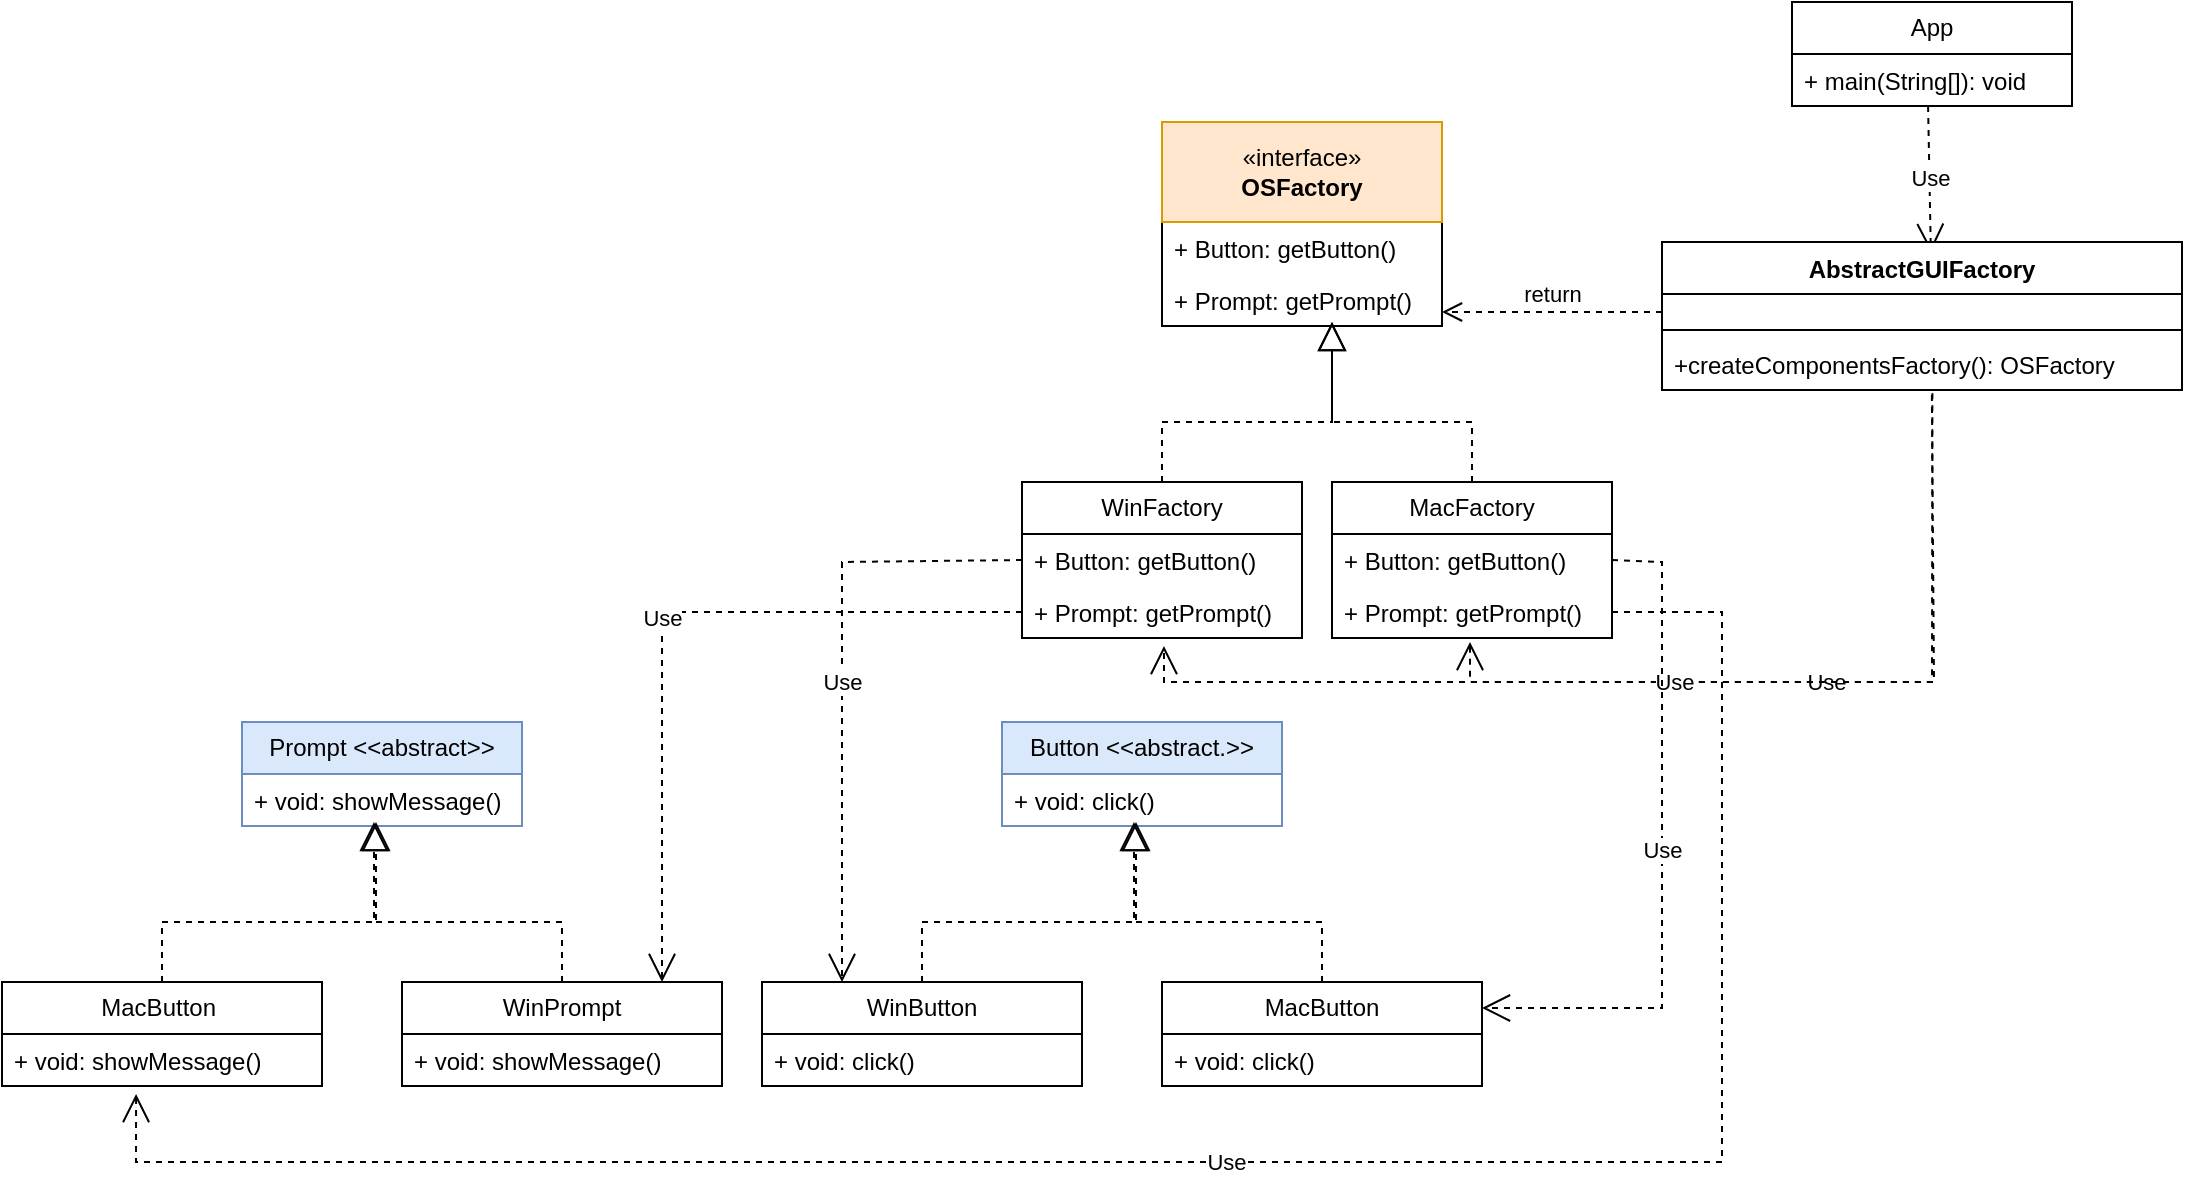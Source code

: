 <mxfile version="20.7.4" type="device"><diagram name="Page-1" id="jGygePheZqqBnLJ1B_Er"><mxGraphModel dx="2179" dy="782" grid="1" gridSize="10" guides="1" tooltips="1" connect="1" arrows="1" fold="1" page="1" pageScale="1" pageWidth="850" pageHeight="1100" math="0" shadow="0"><root><mxCell id="0"/><mxCell id="1" parent="0"/><mxCell id="cGh4wOi-mQ3zKN7JU2AD-2" value="WinFactory" style="swimlane;fontStyle=0;childLayout=stackLayout;horizontal=1;startSize=26;fillColor=none;horizontalStack=0;resizeParent=1;resizeParentMax=0;resizeLast=0;collapsible=1;marginBottom=0;whiteSpace=wrap;html=1;" parent="1" vertex="1"><mxGeometry x="200" y="260" width="140" height="78" as="geometry"/></mxCell><mxCell id="cGh4wOi-mQ3zKN7JU2AD-3" value="+ Button: getButton()" style="text;strokeColor=none;fillColor=none;align=left;verticalAlign=top;spacingLeft=4;spacingRight=4;overflow=hidden;rotatable=0;points=[[0,0.5],[1,0.5]];portConstraint=eastwest;whiteSpace=wrap;html=1;" parent="cGh4wOi-mQ3zKN7JU2AD-2" vertex="1"><mxGeometry y="26" width="140" height="26" as="geometry"/></mxCell><mxCell id="cGh4wOi-mQ3zKN7JU2AD-4" value="+ Prompt: getPrompt()" style="text;strokeColor=none;fillColor=none;align=left;verticalAlign=top;spacingLeft=4;spacingRight=4;overflow=hidden;rotatable=0;points=[[0,0.5],[1,0.5]];portConstraint=eastwest;whiteSpace=wrap;html=1;" parent="cGh4wOi-mQ3zKN7JU2AD-2" vertex="1"><mxGeometry y="52" width="140" height="26" as="geometry"/></mxCell><mxCell id="cGh4wOi-mQ3zKN7JU2AD-6" value="MacFactory" style="swimlane;fontStyle=0;childLayout=stackLayout;horizontal=1;startSize=26;fillColor=none;horizontalStack=0;resizeParent=1;resizeParentMax=0;resizeLast=0;collapsible=1;marginBottom=0;whiteSpace=wrap;html=1;" parent="1" vertex="1"><mxGeometry x="355" y="260" width="140" height="78" as="geometry"><mxRectangle x="355" y="260" width="100" height="30" as="alternateBounds"/></mxGeometry></mxCell><mxCell id="cGh4wOi-mQ3zKN7JU2AD-7" value="+ Button: getButton()" style="text;strokeColor=none;fillColor=none;align=left;verticalAlign=top;spacingLeft=4;spacingRight=4;overflow=hidden;rotatable=0;points=[[0,0.5],[1,0.5]];portConstraint=eastwest;whiteSpace=wrap;html=1;" parent="cGh4wOi-mQ3zKN7JU2AD-6" vertex="1"><mxGeometry y="26" width="140" height="26" as="geometry"/></mxCell><mxCell id="cGh4wOi-mQ3zKN7JU2AD-8" value="+ Prompt: getPrompt()" style="text;strokeColor=none;fillColor=none;align=left;verticalAlign=top;spacingLeft=4;spacingRight=4;overflow=hidden;rotatable=0;points=[[0,0.5],[1,0.5]];portConstraint=eastwest;whiteSpace=wrap;html=1;" parent="cGh4wOi-mQ3zKN7JU2AD-6" vertex="1"><mxGeometry y="52" width="140" height="26" as="geometry"/></mxCell><mxCell id="cGh4wOi-mQ3zKN7JU2AD-10" value="" style="endArrow=block;dashed=1;endFill=0;endSize=12;html=1;rounded=0;exitX=0.5;exitY=0;exitDx=0;exitDy=0;" parent="1" source="cGh4wOi-mQ3zKN7JU2AD-2" edge="1"><mxGeometry width="160" relative="1" as="geometry"><mxPoint x="340" y="230" as="sourcePoint"/><mxPoint x="355" y="180" as="targetPoint"/><Array as="points"><mxPoint x="270" y="230"/><mxPoint x="355" y="230"/></Array></mxGeometry></mxCell><mxCell id="cGh4wOi-mQ3zKN7JU2AD-11" value="" style="endArrow=block;dashed=1;endFill=0;endSize=12;html=1;rounded=0;exitX=0.5;exitY=0;exitDx=0;exitDy=0;" parent="1" source="cGh4wOi-mQ3zKN7JU2AD-6" edge="1"><mxGeometry width="160" relative="1" as="geometry"><mxPoint x="280" y="270" as="sourcePoint"/><mxPoint x="355" y="180" as="targetPoint"/><Array as="points"><mxPoint x="425" y="230"/><mxPoint x="355" y="230"/></Array></mxGeometry></mxCell><mxCell id="cGh4wOi-mQ3zKN7JU2AD-12" value="Button &amp;lt;&amp;lt;abstract.&amp;gt;&amp;gt;" style="swimlane;fontStyle=0;childLayout=stackLayout;horizontal=1;startSize=26;fillColor=#dae8fc;horizontalStack=0;resizeParent=1;resizeParentMax=0;resizeLast=0;collapsible=1;marginBottom=0;whiteSpace=wrap;html=1;strokeColor=#6c8ebf;" parent="1" vertex="1"><mxGeometry x="190" y="380" width="140" height="52" as="geometry"/></mxCell><mxCell id="cGh4wOi-mQ3zKN7JU2AD-13" value="+ void: click()" style="text;strokeColor=none;fillColor=none;align=left;verticalAlign=top;spacingLeft=4;spacingRight=4;overflow=hidden;rotatable=0;points=[[0,0.5],[1,0.5]];portConstraint=eastwest;whiteSpace=wrap;html=1;" parent="cGh4wOi-mQ3zKN7JU2AD-12" vertex="1"><mxGeometry y="26" width="140" height="26" as="geometry"/></mxCell><mxCell id="cGh4wOi-mQ3zKN7JU2AD-18" value="MacButton" style="swimlane;fontStyle=0;childLayout=stackLayout;horizontal=1;startSize=26;fillColor=none;horizontalStack=0;resizeParent=1;resizeParentMax=0;resizeLast=0;collapsible=1;marginBottom=0;whiteSpace=wrap;html=1;" parent="1" vertex="1"><mxGeometry x="270" y="510" width="160" height="52" as="geometry"/></mxCell><mxCell id="cGh4wOi-mQ3zKN7JU2AD-19" value="+ void: click()" style="text;strokeColor=none;fillColor=none;align=left;verticalAlign=top;spacingLeft=4;spacingRight=4;overflow=hidden;rotatable=0;points=[[0,0.5],[1,0.5]];portConstraint=eastwest;whiteSpace=wrap;html=1;" parent="cGh4wOi-mQ3zKN7JU2AD-18" vertex="1"><mxGeometry y="26" width="160" height="26" as="geometry"/></mxCell><mxCell id="cGh4wOi-mQ3zKN7JU2AD-20" value="WinButton" style="swimlane;fontStyle=0;childLayout=stackLayout;horizontal=1;startSize=26;fillColor=none;horizontalStack=0;resizeParent=1;resizeParentMax=0;resizeLast=0;collapsible=1;marginBottom=0;whiteSpace=wrap;html=1;" parent="1" vertex="1"><mxGeometry x="70" y="510" width="160" height="52" as="geometry"/></mxCell><mxCell id="cGh4wOi-mQ3zKN7JU2AD-21" value="+ void: click()" style="text;strokeColor=none;fillColor=none;align=left;verticalAlign=top;spacingLeft=4;spacingRight=4;overflow=hidden;rotatable=0;points=[[0,0.5],[1,0.5]];portConstraint=eastwest;whiteSpace=wrap;html=1;" parent="cGh4wOi-mQ3zKN7JU2AD-20" vertex="1"><mxGeometry y="26" width="160" height="26" as="geometry"/></mxCell><mxCell id="cGh4wOi-mQ3zKN7JU2AD-22" value="" style="endArrow=block;dashed=1;endFill=0;endSize=12;html=1;rounded=0;exitX=0.5;exitY=0;exitDx=0;exitDy=0;" parent="1" source="cGh4wOi-mQ3zKN7JU2AD-20" edge="1"><mxGeometry width="160" relative="1" as="geometry"><mxPoint x="340" y="500" as="sourcePoint"/><mxPoint x="257" y="430" as="targetPoint"/><Array as="points"><mxPoint x="150" y="480"/><mxPoint x="257" y="480"/></Array></mxGeometry></mxCell><mxCell id="cGh4wOi-mQ3zKN7JU2AD-23" value="" style="endArrow=block;dashed=1;endFill=0;endSize=12;html=1;rounded=0;exitX=0.5;exitY=0;exitDx=0;exitDy=0;" parent="1" source="cGh4wOi-mQ3zKN7JU2AD-18" edge="1"><mxGeometry width="160" relative="1" as="geometry"><mxPoint x="160" y="520" as="sourcePoint"/><mxPoint x="256" y="430" as="targetPoint"/><Array as="points"><mxPoint x="350" y="480"/><mxPoint x="256" y="480"/></Array></mxGeometry></mxCell><mxCell id="cGh4wOi-mQ3zKN7JU2AD-31" value="return" style="html=1;verticalAlign=bottom;endArrow=open;dashed=1;endSize=8;edgeStyle=elbowEdgeStyle;elbow=vertical;curved=0;rounded=0;exitX=0;exitY=0.5;exitDx=0;exitDy=0;" parent="1" edge="1"><mxGeometry relative="1" as="geometry"><mxPoint x="520" y="175" as="sourcePoint"/><mxPoint x="410" y="174.5" as="targetPoint"/></mxGeometry></mxCell><mxCell id="cGh4wOi-mQ3zKN7JU2AD-32" value="App" style="swimlane;fontStyle=0;childLayout=stackLayout;horizontal=1;startSize=26;fillColor=none;horizontalStack=0;resizeParent=1;resizeParentMax=0;resizeLast=0;collapsible=1;marginBottom=0;whiteSpace=wrap;html=1;" parent="1" vertex="1"><mxGeometry x="585" y="20" width="140" height="52" as="geometry"/></mxCell><mxCell id="cGh4wOi-mQ3zKN7JU2AD-33" value="+ main(String[]): void" style="text;strokeColor=none;fillColor=none;align=left;verticalAlign=top;spacingLeft=4;spacingRight=4;overflow=hidden;rotatable=0;points=[[0,0.5],[1,0.5]];portConstraint=eastwest;whiteSpace=wrap;html=1;" parent="cGh4wOi-mQ3zKN7JU2AD-32" vertex="1"><mxGeometry y="26" width="140" height="26" as="geometry"/></mxCell><mxCell id="cGh4wOi-mQ3zKN7JU2AD-36" value="Use" style="endArrow=open;endSize=12;dashed=1;html=1;rounded=0;exitX=0.486;exitY=1;exitDx=0;exitDy=0;exitPerimeter=0;" parent="1" source="cGh4wOi-mQ3zKN7JU2AD-33" edge="1"><mxGeometry width="160" relative="1" as="geometry"><mxPoint x="340" y="180" as="sourcePoint"/><mxPoint x="654.429" y="145" as="targetPoint"/></mxGeometry></mxCell><mxCell id="cGh4wOi-mQ3zKN7JU2AD-38" value="Use" style="endArrow=open;endSize=12;dashed=1;html=1;rounded=0;exitX=0.52;exitY=1.063;exitDx=0;exitDy=0;exitPerimeter=0;" parent="1" source="6dch-sM7nP8V8QltSItz-7" edge="1"><mxGeometry width="160" relative="1" as="geometry"><mxPoint x="655" y="205" as="sourcePoint"/><mxPoint x="424" y="340" as="targetPoint"/><Array as="points"><mxPoint x="655" y="360"/><mxPoint x="424" y="360"/></Array></mxGeometry></mxCell><mxCell id="cGh4wOi-mQ3zKN7JU2AD-39" value="Use" style="endArrow=open;endSize=12;dashed=1;html=1;rounded=0;exitX=0.519;exitY=1.096;exitDx=0;exitDy=0;entryX=0.507;entryY=1.154;entryDx=0;entryDy=0;entryPerimeter=0;exitPerimeter=0;" parent="1" target="cGh4wOi-mQ3zKN7JU2AD-4" edge="1" source="6dch-sM7nP8V8QltSItz-7"><mxGeometry width="160" relative="1" as="geometry"><mxPoint x="656" y="205" as="sourcePoint"/><mxPoint x="425" y="340" as="targetPoint"/><Array as="points"><mxPoint x="656" y="360"/><mxPoint x="425" y="360"/><mxPoint x="271" y="360"/></Array></mxGeometry></mxCell><mxCell id="cGh4wOi-mQ3zKN7JU2AD-40" value="Use" style="endArrow=open;endSize=12;dashed=1;html=1;rounded=0;exitX=0;exitY=0.5;exitDx=0;exitDy=0;entryX=0.25;entryY=0;entryDx=0;entryDy=0;" parent="1" source="cGh4wOi-mQ3zKN7JU2AD-3" target="cGh4wOi-mQ3zKN7JU2AD-20" edge="1"><mxGeometry width="160" relative="1" as="geometry"><mxPoint x="340" y="410" as="sourcePoint"/><mxPoint x="500" y="410" as="targetPoint"/><Array as="points"><mxPoint x="110" y="300"/></Array></mxGeometry></mxCell><mxCell id="cGh4wOi-mQ3zKN7JU2AD-42" value="Prompt &amp;lt;&amp;lt;abstract&amp;gt;&amp;gt;" style="swimlane;fontStyle=0;childLayout=stackLayout;horizontal=1;startSize=26;fillColor=#dae8fc;horizontalStack=0;resizeParent=1;resizeParentMax=0;resizeLast=0;collapsible=1;marginBottom=0;whiteSpace=wrap;html=1;strokeColor=#6c8ebf;" parent="1" vertex="1"><mxGeometry x="-190" y="380" width="140" height="52" as="geometry"/></mxCell><mxCell id="cGh4wOi-mQ3zKN7JU2AD-43" value="+ void: showMessage()" style="text;strokeColor=none;fillColor=none;align=left;verticalAlign=top;spacingLeft=4;spacingRight=4;overflow=hidden;rotatable=0;points=[[0,0.5],[1,0.5]];portConstraint=eastwest;whiteSpace=wrap;html=1;" parent="cGh4wOi-mQ3zKN7JU2AD-42" vertex="1"><mxGeometry y="26" width="140" height="26" as="geometry"/></mxCell><mxCell id="cGh4wOi-mQ3zKN7JU2AD-44" value="MacButton&amp;nbsp;" style="swimlane;fontStyle=0;childLayout=stackLayout;horizontal=1;startSize=26;fillColor=none;horizontalStack=0;resizeParent=1;resizeParentMax=0;resizeLast=0;collapsible=1;marginBottom=0;whiteSpace=wrap;html=1;" parent="1" vertex="1"><mxGeometry x="-310" y="510" width="160" height="52" as="geometry"/></mxCell><mxCell id="cGh4wOi-mQ3zKN7JU2AD-45" value="+ void: showMessage()" style="text;strokeColor=none;fillColor=none;align=left;verticalAlign=top;spacingLeft=4;spacingRight=4;overflow=hidden;rotatable=0;points=[[0,0.5],[1,0.5]];portConstraint=eastwest;whiteSpace=wrap;html=1;" parent="cGh4wOi-mQ3zKN7JU2AD-44" vertex="1"><mxGeometry y="26" width="160" height="26" as="geometry"/></mxCell><mxCell id="cGh4wOi-mQ3zKN7JU2AD-48" value="" style="endArrow=block;dashed=1;endFill=0;endSize=12;html=1;rounded=0;exitX=0.5;exitY=0;exitDx=0;exitDy=0;" parent="1" source="cGh4wOi-mQ3zKN7JU2AD-44" edge="1"><mxGeometry width="160" relative="1" as="geometry"><mxPoint x="-230" y="510" as="sourcePoint"/><mxPoint x="-123" y="430" as="targetPoint"/><Array as="points"><mxPoint x="-230" y="480"/><mxPoint x="-123" y="480"/></Array></mxGeometry></mxCell><mxCell id="cGh4wOi-mQ3zKN7JU2AD-49" value="" style="endArrow=block;dashed=1;endFill=0;endSize=12;html=1;rounded=0;exitX=0.5;exitY=0;exitDx=0;exitDy=0;" parent="1" source="cGh4wOi-mQ3zKN7JU2AD-50" edge="1"><mxGeometry width="160" relative="1" as="geometry"><mxPoint x="-220" y="520" as="sourcePoint"/><mxPoint x="-124" y="430" as="targetPoint"/><Array as="points"><mxPoint x="-30" y="480"/><mxPoint x="-124" y="480"/></Array></mxGeometry></mxCell><mxCell id="cGh4wOi-mQ3zKN7JU2AD-50" value="WinPrompt" style="swimlane;fontStyle=0;childLayout=stackLayout;horizontal=1;startSize=26;fillColor=none;horizontalStack=0;resizeParent=1;resizeParentMax=0;resizeLast=0;collapsible=1;marginBottom=0;whiteSpace=wrap;html=1;" parent="1" vertex="1"><mxGeometry x="-110" y="510" width="160" height="52" as="geometry"/></mxCell><mxCell id="cGh4wOi-mQ3zKN7JU2AD-51" value="+ void: showMessage()" style="text;strokeColor=none;fillColor=none;align=left;verticalAlign=top;spacingLeft=4;spacingRight=4;overflow=hidden;rotatable=0;points=[[0,0.5],[1,0.5]];portConstraint=eastwest;whiteSpace=wrap;html=1;" parent="cGh4wOi-mQ3zKN7JU2AD-50" vertex="1"><mxGeometry y="26" width="160" height="26" as="geometry"/></mxCell><mxCell id="cGh4wOi-mQ3zKN7JU2AD-57" value="Use" style="endArrow=open;endSize=12;dashed=1;html=1;rounded=0;exitX=0;exitY=0.5;exitDx=0;exitDy=0;" parent="1" source="cGh4wOi-mQ3zKN7JU2AD-4" edge="1"><mxGeometry width="160" relative="1" as="geometry"><mxPoint x="110" y="320" as="sourcePoint"/><mxPoint x="20" y="510" as="targetPoint"/><Array as="points"><mxPoint x="20" y="325"/></Array></mxGeometry></mxCell><mxCell id="cGh4wOi-mQ3zKN7JU2AD-58" value="Use" style="endArrow=open;endSize=12;dashed=1;html=1;rounded=0;exitX=1;exitY=0.5;exitDx=0;exitDy=0;entryX=1;entryY=0.25;entryDx=0;entryDy=0;" parent="1" source="cGh4wOi-mQ3zKN7JU2AD-7" target="cGh4wOi-mQ3zKN7JU2AD-18" edge="1"><mxGeometry width="160" relative="1" as="geometry"><mxPoint x="410" y="470" as="sourcePoint"/><mxPoint x="350" y="602" as="targetPoint"/><Array as="points"><mxPoint x="520" y="300"/><mxPoint x="520" y="523"/></Array></mxGeometry></mxCell><mxCell id="cGh4wOi-mQ3zKN7JU2AD-59" value="Use" style="endArrow=open;endSize=12;dashed=1;html=1;rounded=0;exitX=1;exitY=0.5;exitDx=0;exitDy=0;entryX=0.419;entryY=1.154;entryDx=0;entryDy=0;entryPerimeter=0;" parent="1" source="cGh4wOi-mQ3zKN7JU2AD-8" target="cGh4wOi-mQ3zKN7JU2AD-45" edge="1"><mxGeometry width="160" relative="1" as="geometry"><mxPoint x="525" y="320" as="sourcePoint"/><mxPoint x="-240" y="600" as="targetPoint"/><Array as="points"><mxPoint x="550" y="325"/><mxPoint x="550" y="600"/><mxPoint x="-243" y="600"/></Array></mxGeometry></mxCell><mxCell id="6dch-sM7nP8V8QltSItz-1" value="" style="swimlane;fontStyle=0;childLayout=stackLayout;horizontal=1;startSize=0;fillColor=none;horizontalStack=0;resizeParent=1;resizeParentMax=0;resizeLast=0;collapsible=1;marginBottom=0;whiteSpace=wrap;html=1;" vertex="1" parent="1"><mxGeometry x="270" y="80" width="140" height="102" as="geometry"><mxRectangle x="355" y="260" width="100" height="30" as="alternateBounds"/></mxGeometry></mxCell><mxCell id="cGh4wOi-mQ3zKN7JU2AD-1" value="«interface»&lt;br&gt;&lt;b&gt;OSFactory&lt;/b&gt;" style="html=1;whiteSpace=wrap;fillColor=#ffe6cc;strokeColor=#d79b00;" parent="6dch-sM7nP8V8QltSItz-1" vertex="1"><mxGeometry width="140" height="50" as="geometry"/></mxCell><mxCell id="6dch-sM7nP8V8QltSItz-2" value="+ Button: getButton()" style="text;strokeColor=none;fillColor=none;align=left;verticalAlign=top;spacingLeft=4;spacingRight=4;overflow=hidden;rotatable=0;points=[[0,0.5],[1,0.5]];portConstraint=eastwest;whiteSpace=wrap;html=1;" vertex="1" parent="6dch-sM7nP8V8QltSItz-1"><mxGeometry y="50" width="140" height="26" as="geometry"/></mxCell><mxCell id="6dch-sM7nP8V8QltSItz-3" value="+ Prompt: getPrompt()" style="text;strokeColor=none;fillColor=none;align=left;verticalAlign=top;spacingLeft=4;spacingRight=4;overflow=hidden;rotatable=0;points=[[0,0.5],[1,0.5]];portConstraint=eastwest;whiteSpace=wrap;html=1;" vertex="1" parent="6dch-sM7nP8V8QltSItz-1"><mxGeometry y="76" width="140" height="26" as="geometry"/></mxCell><mxCell id="6dch-sM7nP8V8QltSItz-4" value="AbstractGUIFactory" style="swimlane;fontStyle=1;align=center;verticalAlign=top;childLayout=stackLayout;horizontal=1;startSize=26;horizontalStack=0;resizeParent=1;resizeParentMax=0;resizeLast=0;collapsible=1;marginBottom=0;" vertex="1" parent="1"><mxGeometry x="520" y="140" width="260" height="74" as="geometry"/></mxCell><mxCell id="6dch-sM7nP8V8QltSItz-5" value=" " style="text;strokeColor=none;fillColor=none;align=left;verticalAlign=top;spacingLeft=4;spacingRight=4;overflow=hidden;rotatable=0;points=[[0,0.5],[1,0.5]];portConstraint=eastwest;" vertex="1" parent="6dch-sM7nP8V8QltSItz-4"><mxGeometry y="26" width="260" height="14" as="geometry"/></mxCell><mxCell id="6dch-sM7nP8V8QltSItz-6" value="" style="line;strokeWidth=1;fillColor=none;align=left;verticalAlign=middle;spacingTop=-1;spacingLeft=3;spacingRight=3;rotatable=0;labelPosition=right;points=[];portConstraint=eastwest;strokeColor=inherit;" vertex="1" parent="6dch-sM7nP8V8QltSItz-4"><mxGeometry y="40" width="260" height="8" as="geometry"/></mxCell><mxCell id="6dch-sM7nP8V8QltSItz-7" value="+createComponentsFactory(): OSFactory" style="text;strokeColor=none;fillColor=none;align=left;verticalAlign=top;spacingLeft=4;spacingRight=4;overflow=hidden;rotatable=0;points=[[0,0.5],[1,0.5]];portConstraint=eastwest;" vertex="1" parent="6dch-sM7nP8V8QltSItz-4"><mxGeometry y="48" width="260" height="26" as="geometry"/></mxCell></root></mxGraphModel></diagram></mxfile>